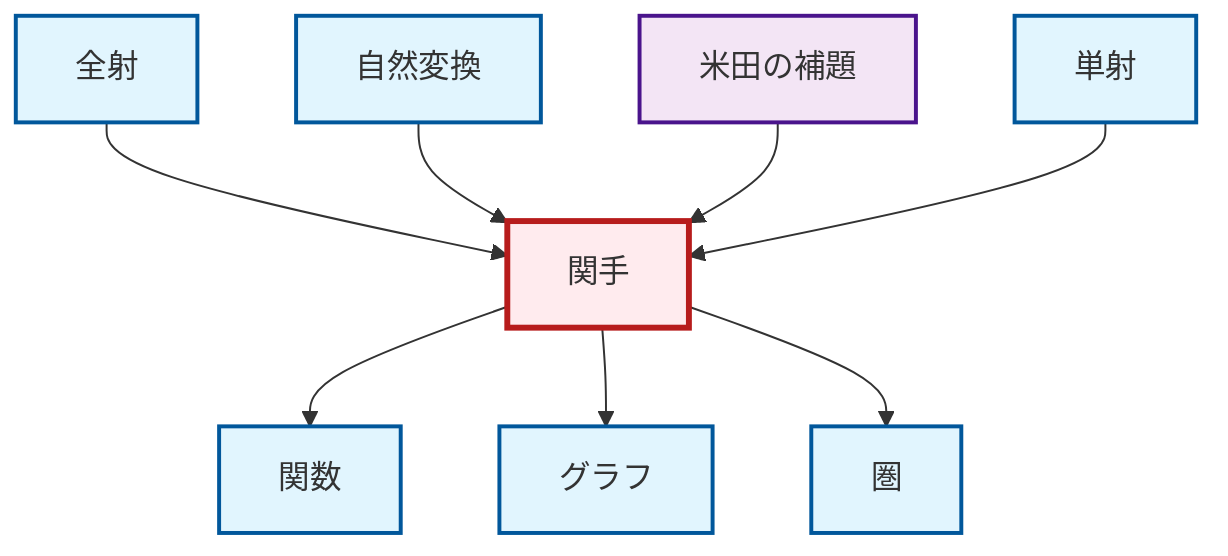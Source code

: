 graph TD
    classDef definition fill:#e1f5fe,stroke:#01579b,stroke-width:2px
    classDef theorem fill:#f3e5f5,stroke:#4a148c,stroke-width:2px
    classDef axiom fill:#fff3e0,stroke:#e65100,stroke-width:2px
    classDef example fill:#e8f5e9,stroke:#1b5e20,stroke-width:2px
    classDef current fill:#ffebee,stroke:#b71c1c,stroke-width:3px
    def-epimorphism["全射"]:::definition
    thm-yoneda["米田の補題"]:::theorem
    def-category["圏"]:::definition
    def-monomorphism["単射"]:::definition
    def-graph["グラフ"]:::definition
    def-functor["関手"]:::definition
    def-function["関数"]:::definition
    def-natural-transformation["自然変換"]:::definition
    def-functor --> def-function
    def-epimorphism --> def-functor
    def-natural-transformation --> def-functor
    thm-yoneda --> def-functor
    def-functor --> def-graph
    def-functor --> def-category
    def-monomorphism --> def-functor
    class def-functor current